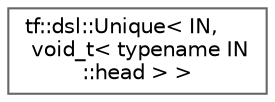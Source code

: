 digraph "类继承关系图"
{
 // LATEX_PDF_SIZE
  bgcolor="transparent";
  edge [fontname=Helvetica,fontsize=10,labelfontname=Helvetica,labelfontsize=10];
  node [fontname=Helvetica,fontsize=10,shape=box,height=0.2,width=0.4];
  rankdir="LR";
  Node0 [id="Node000000",label="tf::dsl::Unique\< IN,\l void_t\< typename IN\l::head \> \>",height=0.2,width=0.4,color="grey40", fillcolor="white", style="filled",URL="$classtf_1_1dsl_1_1_unique_3_01_i_n_00_01void__t_3_01typename_01_i_n_1_1head_01_4_01_4.html",tooltip=" "];
}
